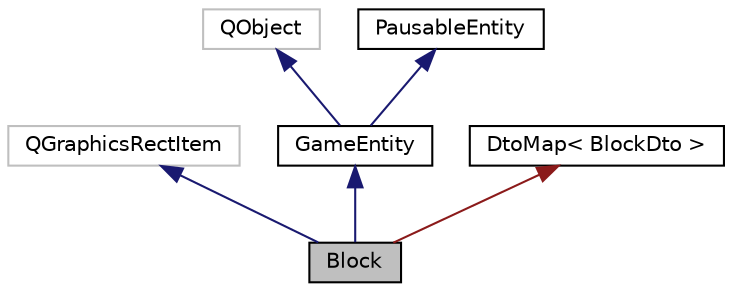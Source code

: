 digraph "Block"
{
 // LATEX_PDF_SIZE
  edge [fontname="Helvetica",fontsize="10",labelfontname="Helvetica",labelfontsize="10"];
  node [fontname="Helvetica",fontsize="10",shape=record];
  Node1 [label="Block",height=0.2,width=0.4,color="black", fillcolor="grey75", style="filled", fontcolor="black",tooltip=" "];
  Node2 -> Node1 [dir="back",color="midnightblue",fontsize="10",style="solid",fontname="Helvetica"];
  Node2 [label="QGraphicsRectItem",height=0.2,width=0.4,color="grey75", fillcolor="white", style="filled",tooltip=" "];
  Node3 -> Node1 [dir="back",color="midnightblue",fontsize="10",style="solid",fontname="Helvetica"];
  Node3 [label="GameEntity",height=0.2,width=0.4,color="black", fillcolor="white", style="filled",URL="$classGameEntity.html",tooltip=" "];
  Node4 -> Node3 [dir="back",color="midnightblue",fontsize="10",style="solid",fontname="Helvetica"];
  Node4 [label="QObject",height=0.2,width=0.4,color="grey75", fillcolor="white", style="filled",tooltip=" "];
  Node5 -> Node3 [dir="back",color="midnightblue",fontsize="10",style="solid",fontname="Helvetica"];
  Node5 [label="PausableEntity",height=0.2,width=0.4,color="black", fillcolor="white", style="filled",URL="$classPausableEntity.html",tooltip=" "];
  Node6 -> Node1 [dir="back",color="firebrick4",fontsize="10",style="solid",fontname="Helvetica"];
  Node6 [label="DtoMap\< BlockDto \>",height=0.2,width=0.4,color="black", fillcolor="white", style="filled",URL="$classDtoMap.html",tooltip=" "];
}
